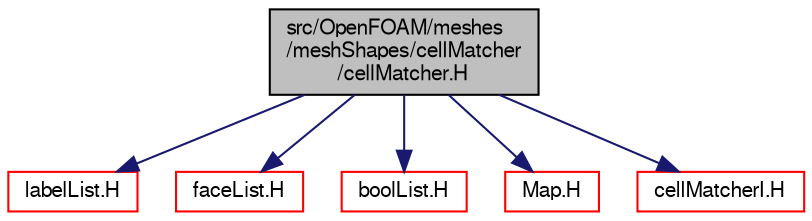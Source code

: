 digraph "src/OpenFOAM/meshes/meshShapes/cellMatcher/cellMatcher.H"
{
  bgcolor="transparent";
  edge [fontname="FreeSans",fontsize="10",labelfontname="FreeSans",labelfontsize="10"];
  node [fontname="FreeSans",fontsize="10",shape=record];
  Node0 [label="src/OpenFOAM/meshes\l/meshShapes/cellMatcher\l/cellMatcher.H",height=0.2,width=0.4,color="black", fillcolor="grey75", style="filled", fontcolor="black"];
  Node0 -> Node1 [color="midnightblue",fontsize="10",style="solid",fontname="FreeSans"];
  Node1 [label="labelList.H",height=0.2,width=0.4,color="red",URL="$a12380.html"];
  Node0 -> Node49 [color="midnightblue",fontsize="10",style="solid",fontname="FreeSans"];
  Node49 [label="faceList.H",height=0.2,width=0.4,color="red",URL="$a11342.html"];
  Node0 -> Node145 [color="midnightblue",fontsize="10",style="solid",fontname="FreeSans"];
  Node145 [label="boolList.H",height=0.2,width=0.4,color="red",URL="$a12152.html"];
  Node0 -> Node146 [color="midnightblue",fontsize="10",style="solid",fontname="FreeSans"];
  Node146 [label="Map.H",height=0.2,width=0.4,color="red",URL="$a08489.html"];
  Node0 -> Node147 [color="midnightblue",fontsize="10",style="solid",fontname="FreeSans"];
  Node147 [label="cellMatcherI.H",height=0.2,width=0.4,color="red",URL="$a11207.html"];
}
